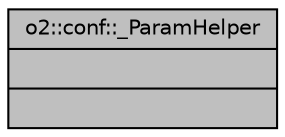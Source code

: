 digraph "o2::conf::_ParamHelper"
{
 // INTERACTIVE_SVG=YES
  bgcolor="transparent";
  edge [fontname="Helvetica",fontsize="10",labelfontname="Helvetica",labelfontsize="10"];
  node [fontname="Helvetica",fontsize="10",shape=record];
  Node1 [label="{o2::conf::_ParamHelper\n||}",height=0.2,width=0.4,color="black", fillcolor="grey75", style="filled" fontcolor="black"];
}
